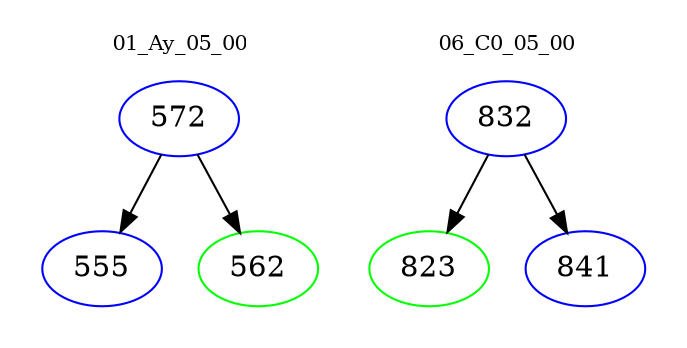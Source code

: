 digraph{
subgraph cluster_0 {
color = white
label = "01_Ay_05_00";
fontsize=10;
T0_572 [label="572", color="blue"]
T0_572 -> T0_555 [color="black"]
T0_555 [label="555", color="blue"]
T0_572 -> T0_562 [color="black"]
T0_562 [label="562", color="green"]
}
subgraph cluster_1 {
color = white
label = "06_C0_05_00";
fontsize=10;
T1_832 [label="832", color="blue"]
T1_832 -> T1_823 [color="black"]
T1_823 [label="823", color="green"]
T1_832 -> T1_841 [color="black"]
T1_841 [label="841", color="blue"]
}
}

